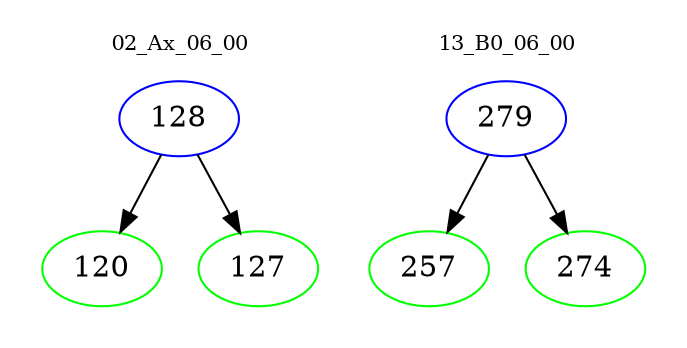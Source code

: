 digraph{
subgraph cluster_0 {
color = white
label = "02_Ax_06_00";
fontsize=10;
T0_128 [label="128", color="blue"]
T0_128 -> T0_120 [color="black"]
T0_120 [label="120", color="green"]
T0_128 -> T0_127 [color="black"]
T0_127 [label="127", color="green"]
}
subgraph cluster_1 {
color = white
label = "13_B0_06_00";
fontsize=10;
T1_279 [label="279", color="blue"]
T1_279 -> T1_257 [color="black"]
T1_257 [label="257", color="green"]
T1_279 -> T1_274 [color="black"]
T1_274 [label="274", color="green"]
}
}
